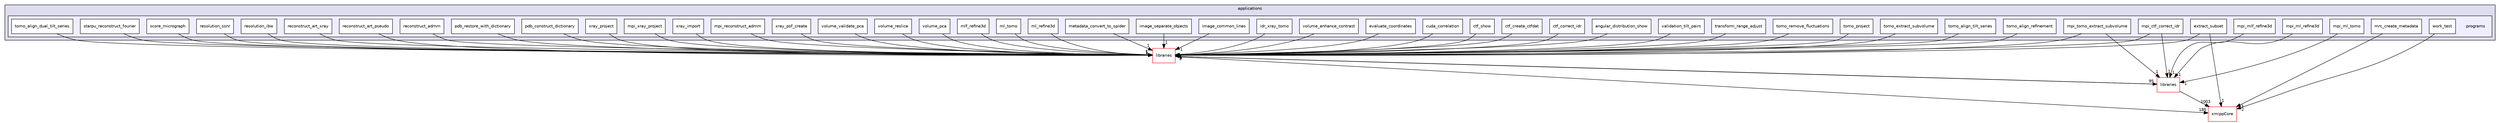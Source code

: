 digraph "xmipp/legacy/applications/programs" {
  compound=true
  node [ fontsize="10", fontname="Helvetica"];
  edge [ labelfontsize="10", labelfontname="Helvetica"];
  subgraph clusterdir_bcfd741ababedf9733a0b4206c5afde4 {
    graph [ bgcolor="#ddddee", pencolor="black", label="applications" fontname="Helvetica", fontsize="10", URL="dir_bcfd741ababedf9733a0b4206c5afde4.html"]
  subgraph clusterdir_a205c211814f26c7bbd02dbfc70fcda8 {
    graph [ bgcolor="#eeeeff", pencolor="black", label="" URL="dir_a205c211814f26c7bbd02dbfc70fcda8.html"];
    dir_a205c211814f26c7bbd02dbfc70fcda8 [shape=plaintext label="programs"];
    dir_9266ada09625831e29db61e75b90265f [shape=box label="angular_distribution_show" color="black" fillcolor="white" style="filled" URL="dir_9266ada09625831e29db61e75b90265f.html"];
    dir_949b2d797de14e395269b19c196dd1f4 [shape=box label="ctf_correct_idr" color="black" fillcolor="white" style="filled" URL="dir_949b2d797de14e395269b19c196dd1f4.html"];
    dir_12644043139a07c4a84e1e4c9337cc8b [shape=box label="ctf_create_ctfdat" color="black" fillcolor="white" style="filled" URL="dir_12644043139a07c4a84e1e4c9337cc8b.html"];
    dir_bd931758e222760ab9de668f54b463b7 [shape=box label="ctf_show" color="black" fillcolor="white" style="filled" URL="dir_bd931758e222760ab9de668f54b463b7.html"];
    dir_b84736044c16c6a3ac15e00d7fe1e470 [shape=box label="cuda_correlation" color="black" fillcolor="white" style="filled" URL="dir_b84736044c16c6a3ac15e00d7fe1e470.html"];
    dir_d3edc02e5da909ba848c1c6560aeb477 [shape=box label="evaluate_coordinates" color="black" fillcolor="white" style="filled" URL="dir_d3edc02e5da909ba848c1c6560aeb477.html"];
    dir_5fd96666d5b88f9bca8f572703bfbced [shape=box label="extract_subset" color="black" fillcolor="white" style="filled" URL="dir_5fd96666d5b88f9bca8f572703bfbced.html"];
    dir_950d128c5b40e71e78533d53469f7be7 [shape=box label="idr_xray_tomo" color="black" fillcolor="white" style="filled" URL="dir_950d128c5b40e71e78533d53469f7be7.html"];
    dir_1642fa5c8912232c41fb4fa632fcc718 [shape=box label="image_common_lines" color="black" fillcolor="white" style="filled" URL="dir_1642fa5c8912232c41fb4fa632fcc718.html"];
    dir_97f24986d940392c0e4ca48f1e23f1dd [shape=box label="image_separate_objects" color="black" fillcolor="white" style="filled" URL="dir_97f24986d940392c0e4ca48f1e23f1dd.html"];
    dir_d7ea33d18c57a4eeb41cef9214251aba [shape=box label="metadata_convert_to_spider" color="black" fillcolor="white" style="filled" URL="dir_d7ea33d18c57a4eeb41cef9214251aba.html"];
    dir_a40cf73db7cb0421ee4614fb2cb1061c [shape=box label="ml_refine3d" color="black" fillcolor="white" style="filled" URL="dir_a40cf73db7cb0421ee4614fb2cb1061c.html"];
    dir_0e710208df1ef5e4ec86c29f9abf633e [shape=box label="ml_tomo" color="black" fillcolor="white" style="filled" URL="dir_0e710208df1ef5e4ec86c29f9abf633e.html"];
    dir_b9c6b822c49d330266e9666a54f05dbe [shape=box label="mlf_refine3d" color="black" fillcolor="white" style="filled" URL="dir_b9c6b822c49d330266e9666a54f05dbe.html"];
    dir_9527e877413612a670d71793c15913c7 [shape=box label="mpi_ctf_correct_idr" color="black" fillcolor="white" style="filled" URL="dir_9527e877413612a670d71793c15913c7.html"];
    dir_c44db5fa2ed8a3136a216e8f3947ce0d [shape=box label="mpi_ml_refine3d" color="black" fillcolor="white" style="filled" URL="dir_c44db5fa2ed8a3136a216e8f3947ce0d.html"];
    dir_eabdc0c5604ea6cb820dc253a6b48fbd [shape=box label="mpi_ml_tomo" color="black" fillcolor="white" style="filled" URL="dir_eabdc0c5604ea6cb820dc253a6b48fbd.html"];
    dir_7b0bd72bdb64f07fb02802d9a21fe72d [shape=box label="mpi_mlf_refine3d" color="black" fillcolor="white" style="filled" URL="dir_7b0bd72bdb64f07fb02802d9a21fe72d.html"];
    dir_4958642d365dcd4a646e9e6714cd5ae8 [shape=box label="mpi_reconstruct_admm" color="black" fillcolor="white" style="filled" URL="dir_4958642d365dcd4a646e9e6714cd5ae8.html"];
    dir_710c247b9065c7eea8d9d7e9947ab6d3 [shape=box label="mpi_tomo_extract_subvolume" color="black" fillcolor="white" style="filled" URL="dir_710c247b9065c7eea8d9d7e9947ab6d3.html"];
    dir_12023a99ad2f3f0a3aa024b3f39dfe8e [shape=box label="mpi_xray_project" color="black" fillcolor="white" style="filled" URL="dir_12023a99ad2f3f0a3aa024b3f39dfe8e.html"];
    dir_f931d7c4e094426d4017ad4c188bcdf3 [shape=box label="mrc_create_metadata" color="black" fillcolor="white" style="filled" URL="dir_f931d7c4e094426d4017ad4c188bcdf3.html"];
    dir_11e64e21631a97648cbdcb14a245d479 [shape=box label="pdb_construct_dictionary" color="black" fillcolor="white" style="filled" URL="dir_11e64e21631a97648cbdcb14a245d479.html"];
    dir_b63b05545d96a953a7b459442e658922 [shape=box label="pdb_restore_with_dictionary" color="black" fillcolor="white" style="filled" URL="dir_b63b05545d96a953a7b459442e658922.html"];
    dir_d6c4ae7da55ba1b68c05f04e97909190 [shape=box label="reconstruct_admm" color="black" fillcolor="white" style="filled" URL="dir_d6c4ae7da55ba1b68c05f04e97909190.html"];
    dir_6475c199aa9ecc6be07b8a8caaed5e46 [shape=box label="reconstruct_art_pseudo" color="black" fillcolor="white" style="filled" URL="dir_6475c199aa9ecc6be07b8a8caaed5e46.html"];
    dir_503e7e65d14527caada8d337b8d7d63f [shape=box label="reconstruct_art_xray" color="black" fillcolor="white" style="filled" URL="dir_503e7e65d14527caada8d337b8d7d63f.html"];
    dir_0e2b21c8236b84b23aec9e10f92a95ba [shape=box label="resolution_ibw" color="black" fillcolor="white" style="filled" URL="dir_0e2b21c8236b84b23aec9e10f92a95ba.html"];
    dir_f0f6316aeb54db9d17f43ea8c5f3a1d7 [shape=box label="resolution_ssnr" color="black" fillcolor="white" style="filled" URL="dir_f0f6316aeb54db9d17f43ea8c5f3a1d7.html"];
    dir_d470cb112b0bebe9aef414b78502d5cd [shape=box label="score_micrograph" color="black" fillcolor="white" style="filled" URL="dir_d470cb112b0bebe9aef414b78502d5cd.html"];
    dir_0b67474e2d965eca4ad764fa73df7b9d [shape=box label="starpu_reconstruct_fourier" color="black" fillcolor="white" style="filled" URL="dir_0b67474e2d965eca4ad764fa73df7b9d.html"];
    dir_1d585750bc73103e4733794b967187c6 [shape=box label="tomo_align_dual_tilt_series" color="black" fillcolor="white" style="filled" URL="dir_1d585750bc73103e4733794b967187c6.html"];
    dir_94bc828e701a19eee4761884e18d24fe [shape=box label="tomo_align_refinement" color="black" fillcolor="white" style="filled" URL="dir_94bc828e701a19eee4761884e18d24fe.html"];
    dir_40eff7a406456e1d46aa6221c4862d3c [shape=box label="tomo_align_tilt_series" color="black" fillcolor="white" style="filled" URL="dir_40eff7a406456e1d46aa6221c4862d3c.html"];
    dir_f634b25a24ca02a8f441827b47a581c0 [shape=box label="tomo_extract_subvolume" color="black" fillcolor="white" style="filled" URL="dir_f634b25a24ca02a8f441827b47a581c0.html"];
    dir_3b4c4066cf193a8006d6b098831342db [shape=box label="tomo_project" color="black" fillcolor="white" style="filled" URL="dir_3b4c4066cf193a8006d6b098831342db.html"];
    dir_9acfa28673aa1da9c3283bc4d789ec1b [shape=box label="tomo_remove_fluctuations" color="black" fillcolor="white" style="filled" URL="dir_9acfa28673aa1da9c3283bc4d789ec1b.html"];
    dir_f653fd92850d41b92551322667876e54 [shape=box label="transform_range_adjust" color="black" fillcolor="white" style="filled" URL="dir_f653fd92850d41b92551322667876e54.html"];
    dir_76fe2bce5144ac9c6bbf8fd225370cfd [shape=box label="validation_tilt_pairs" color="black" fillcolor="white" style="filled" URL="dir_76fe2bce5144ac9c6bbf8fd225370cfd.html"];
    dir_c7a0d249842fcab250f7819b9badb6f2 [shape=box label="volume_enhance_contrast" color="black" fillcolor="white" style="filled" URL="dir_c7a0d249842fcab250f7819b9badb6f2.html"];
    dir_45e0ca2abe0338dc37267b0977097bf1 [shape=box label="volume_pca" color="black" fillcolor="white" style="filled" URL="dir_45e0ca2abe0338dc37267b0977097bf1.html"];
    dir_81a8cc91fb3572f4101e887e06fa9d85 [shape=box label="volume_reslice" color="black" fillcolor="white" style="filled" URL="dir_81a8cc91fb3572f4101e887e06fa9d85.html"];
    dir_372f9440a1d6a4bc09f66f8f943a4326 [shape=box label="volume_validate_pca" color="black" fillcolor="white" style="filled" URL="dir_372f9440a1d6a4bc09f66f8f943a4326.html"];
    dir_5d4c99b8d33b97690b13772109673e32 [shape=box label="work_test" color="black" fillcolor="white" style="filled" URL="dir_5d4c99b8d33b97690b13772109673e32.html"];
    dir_52f3057c5dd8983c3d57640123339a6f [shape=box label="xray_import" color="black" fillcolor="white" style="filled" URL="dir_52f3057c5dd8983c3d57640123339a6f.html"];
    dir_f3a0337ddfeafb61668e45f42e92c0be [shape=box label="xray_project" color="black" fillcolor="white" style="filled" URL="dir_f3a0337ddfeafb61668e45f42e92c0be.html"];
    dir_eefe9ea203bbccd1f44b1a5bb0b78b30 [shape=box label="xray_psf_create" color="black" fillcolor="white" style="filled" URL="dir_eefe9ea203bbccd1f44b1a5bb0b78b30.html"];
  }
  }
  dir_ec5db26cfb72886407809adaaec84b8a [shape=box label="libraries" fillcolor="white" style="filled" color="red" URL="dir_ec5db26cfb72886407809adaaec84b8a.html"];
  dir_ce4d0d8fc85c2c70612466225bfce71d [shape=box label="xmippCore" fillcolor="white" style="filled" color="red" URL="dir_ce4d0d8fc85c2c70612466225bfce71d.html"];
  dir_29dba3f3840f20df3b04d1972e99046b [shape=box label="libraries" fillcolor="white" style="filled" color="red" URL="dir_29dba3f3840f20df3b04d1972e99046b.html"];
  dir_11e64e21631a97648cbdcb14a245d479->dir_ec5db26cfb72886407809adaaec84b8a [headlabel="1", labeldistance=1.5 headhref="dir_000276_000301.html"];
  dir_710c247b9065c7eea8d9d7e9947ab6d3->dir_ec5db26cfb72886407809adaaec84b8a [headlabel="1", labeldistance=1.5 headhref="dir_000273_000301.html"];
  dir_710c247b9065c7eea8d9d7e9947ab6d3->dir_29dba3f3840f20df3b04d1972e99046b [headlabel="1", labeldistance=1.5 headhref="dir_000273_000027.html"];
  dir_40eff7a406456e1d46aa6221c4862d3c->dir_ec5db26cfb72886407809adaaec84b8a [headlabel="1", labeldistance=1.5 headhref="dir_000287_000301.html"];
  dir_d7ea33d18c57a4eeb41cef9214251aba->dir_ec5db26cfb72886407809adaaec84b8a [headlabel="1", labeldistance=1.5 headhref="dir_000264_000301.html"];
  dir_b84736044c16c6a3ac15e00d7fe1e470->dir_ec5db26cfb72886407809adaaec84b8a [headlabel="1", labeldistance=1.5 headhref="dir_000258_000301.html"];
  dir_12644043139a07c4a84e1e4c9337cc8b->dir_ec5db26cfb72886407809adaaec84b8a [headlabel="1", labeldistance=1.5 headhref="dir_000256_000301.html"];
  dir_b63b05545d96a953a7b459442e658922->dir_ec5db26cfb72886407809adaaec84b8a [headlabel="1", labeldistance=1.5 headhref="dir_000277_000301.html"];
  dir_9527e877413612a670d71793c15913c7->dir_ec5db26cfb72886407809adaaec84b8a [headlabel="1", labeldistance=1.5 headhref="dir_000268_000301.html"];
  dir_9527e877413612a670d71793c15913c7->dir_29dba3f3840f20df3b04d1972e99046b [headlabel="1", labeldistance=1.5 headhref="dir_000268_000027.html"];
  dir_45e0ca2abe0338dc37267b0977097bf1->dir_ec5db26cfb72886407809adaaec84b8a [headlabel="1", labeldistance=1.5 headhref="dir_000294_000301.html"];
  dir_9266ada09625831e29db61e75b90265f->dir_ec5db26cfb72886407809adaaec84b8a [headlabel="1", labeldistance=1.5 headhref="dir_000254_000301.html"];
  dir_6475c199aa9ecc6be07b8a8caaed5e46->dir_ec5db26cfb72886407809adaaec84b8a [headlabel="1", labeldistance=1.5 headhref="dir_000279_000301.html"];
  dir_503e7e65d14527caada8d337b8d7d63f->dir_ec5db26cfb72886407809adaaec84b8a [headlabel="1", labeldistance=1.5 headhref="dir_000280_000301.html"];
  dir_76fe2bce5144ac9c6bbf8fd225370cfd->dir_ec5db26cfb72886407809adaaec84b8a [headlabel="1", labeldistance=1.5 headhref="dir_000292_000301.html"];
  dir_9acfa28673aa1da9c3283bc4d789ec1b->dir_ec5db26cfb72886407809adaaec84b8a [headlabel="1", labeldistance=1.5 headhref="dir_000290_000301.html"];
  dir_0e2b21c8236b84b23aec9e10f92a95ba->dir_ec5db26cfb72886407809adaaec84b8a [headlabel="1", labeldistance=1.5 headhref="dir_000281_000301.html"];
  dir_ec5db26cfb72886407809adaaec84b8a->dir_ce4d0d8fc85c2c70612466225bfce71d [headlabel="185", labeldistance=1.5 headhref="dir_000301_000242.html"];
  dir_ec5db26cfb72886407809adaaec84b8a->dir_29dba3f3840f20df3b04d1972e99046b [headlabel="95", labeldistance=1.5 headhref="dir_000301_000027.html"];
  dir_372f9440a1d6a4bc09f66f8f943a4326->dir_ec5db26cfb72886407809adaaec84b8a [headlabel="1", labeldistance=1.5 headhref="dir_000296_000301.html"];
  dir_a40cf73db7cb0421ee4614fb2cb1061c->dir_ec5db26cfb72886407809adaaec84b8a [headlabel="1", labeldistance=1.5 headhref="dir_000265_000301.html"];
  dir_949b2d797de14e395269b19c196dd1f4->dir_ec5db26cfb72886407809adaaec84b8a [headlabel="1", labeldistance=1.5 headhref="dir_000255_000301.html"];
  dir_7b0bd72bdb64f07fb02802d9a21fe72d->dir_29dba3f3840f20df3b04d1972e99046b [headlabel="1", labeldistance=1.5 headhref="dir_000271_000027.html"];
  dir_d3edc02e5da909ba848c1c6560aeb477->dir_ec5db26cfb72886407809adaaec84b8a [headlabel="1", labeldistance=1.5 headhref="dir_000259_000301.html"];
  dir_bd931758e222760ab9de668f54b463b7->dir_ec5db26cfb72886407809adaaec84b8a [headlabel="1", labeldistance=1.5 headhref="dir_000257_000301.html"];
  dir_5d4c99b8d33b97690b13772109673e32->dir_ce4d0d8fc85c2c70612466225bfce71d [headlabel="2", labeldistance=1.5 headhref="dir_000297_000242.html"];
  dir_d470cb112b0bebe9aef414b78502d5cd->dir_ec5db26cfb72886407809adaaec84b8a [headlabel="1", labeldistance=1.5 headhref="dir_000283_000301.html"];
  dir_97f24986d940392c0e4ca48f1e23f1dd->dir_ec5db26cfb72886407809adaaec84b8a [headlabel="1", labeldistance=1.5 headhref="dir_000263_000301.html"];
  dir_1642fa5c8912232c41fb4fa632fcc718->dir_ec5db26cfb72886407809adaaec84b8a [headlabel="1", labeldistance=1.5 headhref="dir_000262_000301.html"];
  dir_d6c4ae7da55ba1b68c05f04e97909190->dir_ec5db26cfb72886407809adaaec84b8a [headlabel="1", labeldistance=1.5 headhref="dir_000278_000301.html"];
  dir_b9c6b822c49d330266e9666a54f05dbe->dir_ec5db26cfb72886407809adaaec84b8a [headlabel="1", labeldistance=1.5 headhref="dir_000267_000301.html"];
  dir_f3a0337ddfeafb61668e45f42e92c0be->dir_ec5db26cfb72886407809adaaec84b8a [headlabel="1", labeldistance=1.5 headhref="dir_000299_000301.html"];
  dir_f0f6316aeb54db9d17f43ea8c5f3a1d7->dir_ec5db26cfb72886407809adaaec84b8a [headlabel="1", labeldistance=1.5 headhref="dir_000282_000301.html"];
  dir_eabdc0c5604ea6cb820dc253a6b48fbd->dir_29dba3f3840f20df3b04d1972e99046b [headlabel="1", labeldistance=1.5 headhref="dir_000270_000027.html"];
  dir_f931d7c4e094426d4017ad4c188bcdf3->dir_ce4d0d8fc85c2c70612466225bfce71d [headlabel="3", labeldistance=1.5 headhref="dir_000275_000242.html"];
  dir_12023a99ad2f3f0a3aa024b3f39dfe8e->dir_ec5db26cfb72886407809adaaec84b8a [headlabel="1", labeldistance=1.5 headhref="dir_000274_000301.html"];
  dir_f653fd92850d41b92551322667876e54->dir_ec5db26cfb72886407809adaaec84b8a [headlabel="1", labeldistance=1.5 headhref="dir_000291_000301.html"];
  dir_eefe9ea203bbccd1f44b1a5bb0b78b30->dir_ec5db26cfb72886407809adaaec84b8a [headlabel="1", labeldistance=1.5 headhref="dir_000300_000301.html"];
  dir_29dba3f3840f20df3b04d1972e99046b->dir_ec5db26cfb72886407809adaaec84b8a [headlabel="2", labeldistance=1.5 headhref="dir_000027_000301.html"];
  dir_29dba3f3840f20df3b04d1972e99046b->dir_ce4d0d8fc85c2c70612466225bfce71d [headlabel="1003", labeldistance=1.5 headhref="dir_000027_000242.html"];
  dir_1d585750bc73103e4733794b967187c6->dir_ec5db26cfb72886407809adaaec84b8a [headlabel="1", labeldistance=1.5 headhref="dir_000285_000301.html"];
  dir_0b67474e2d965eca4ad764fa73df7b9d->dir_ec5db26cfb72886407809adaaec84b8a [headlabel="1", labeldistance=1.5 headhref="dir_000284_000301.html"];
  dir_5fd96666d5b88f9bca8f572703bfbced->dir_ec5db26cfb72886407809adaaec84b8a [headlabel="1", labeldistance=1.5 headhref="dir_000260_000301.html"];
  dir_5fd96666d5b88f9bca8f572703bfbced->dir_ce4d0d8fc85c2c70612466225bfce71d [headlabel="1", labeldistance=1.5 headhref="dir_000260_000242.html"];
  dir_0e710208df1ef5e4ec86c29f9abf633e->dir_ec5db26cfb72886407809adaaec84b8a [headlabel="1", labeldistance=1.5 headhref="dir_000266_000301.html"];
  dir_52f3057c5dd8983c3d57640123339a6f->dir_ec5db26cfb72886407809adaaec84b8a [headlabel="1", labeldistance=1.5 headhref="dir_000298_000301.html"];
  dir_94bc828e701a19eee4761884e18d24fe->dir_ec5db26cfb72886407809adaaec84b8a [headlabel="1", labeldistance=1.5 headhref="dir_000286_000301.html"];
  dir_81a8cc91fb3572f4101e887e06fa9d85->dir_ec5db26cfb72886407809adaaec84b8a [headlabel="1", labeldistance=1.5 headhref="dir_000295_000301.html"];
  dir_4958642d365dcd4a646e9e6714cd5ae8->dir_ec5db26cfb72886407809adaaec84b8a [headlabel="1", labeldistance=1.5 headhref="dir_000272_000301.html"];
  dir_3b4c4066cf193a8006d6b098831342db->dir_ec5db26cfb72886407809adaaec84b8a [headlabel="1", labeldistance=1.5 headhref="dir_000289_000301.html"];
  dir_f634b25a24ca02a8f441827b47a581c0->dir_ec5db26cfb72886407809adaaec84b8a [headlabel="1", labeldistance=1.5 headhref="dir_000288_000301.html"];
  dir_c44db5fa2ed8a3136a216e8f3947ce0d->dir_29dba3f3840f20df3b04d1972e99046b [headlabel="1", labeldistance=1.5 headhref="dir_000269_000027.html"];
  dir_c7a0d249842fcab250f7819b9badb6f2->dir_ec5db26cfb72886407809adaaec84b8a [headlabel="1", labeldistance=1.5 headhref="dir_000293_000301.html"];
  dir_950d128c5b40e71e78533d53469f7be7->dir_ec5db26cfb72886407809adaaec84b8a [headlabel="1", labeldistance=1.5 headhref="dir_000261_000301.html"];
}
